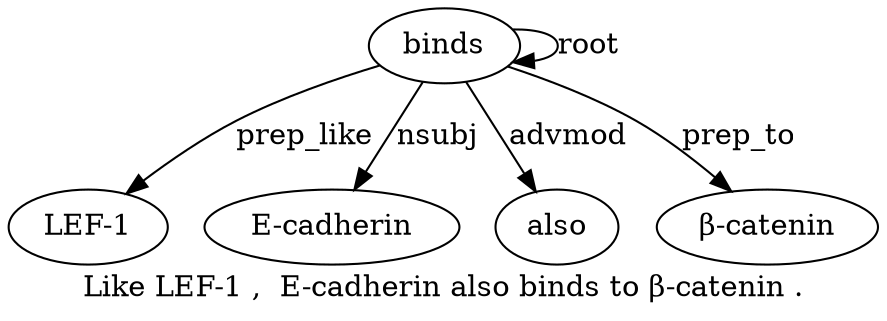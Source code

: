 digraph "Like LEF-1 ,  E-cadherin also binds to β-catenin ." {
label="Like LEF-1 ,  E-cadherin also binds to β-catenin .";
binds6 [style=filled, fillcolor=white, label=binds];
"LEF-12" [style=filled, fillcolor=white, label="LEF-1"];
binds6 -> "LEF-12"  [label=prep_like];
"E-cadherin4" [style=filled, fillcolor=white, label="E-cadherin"];
binds6 -> "E-cadherin4"  [label=nsubj];
also5 [style=filled, fillcolor=white, label=also];
binds6 -> also5  [label=advmod];
binds6 -> binds6  [label=root];
"β-catenin8" [style=filled, fillcolor=white, label="β-catenin"];
binds6 -> "β-catenin8"  [label=prep_to];
}
